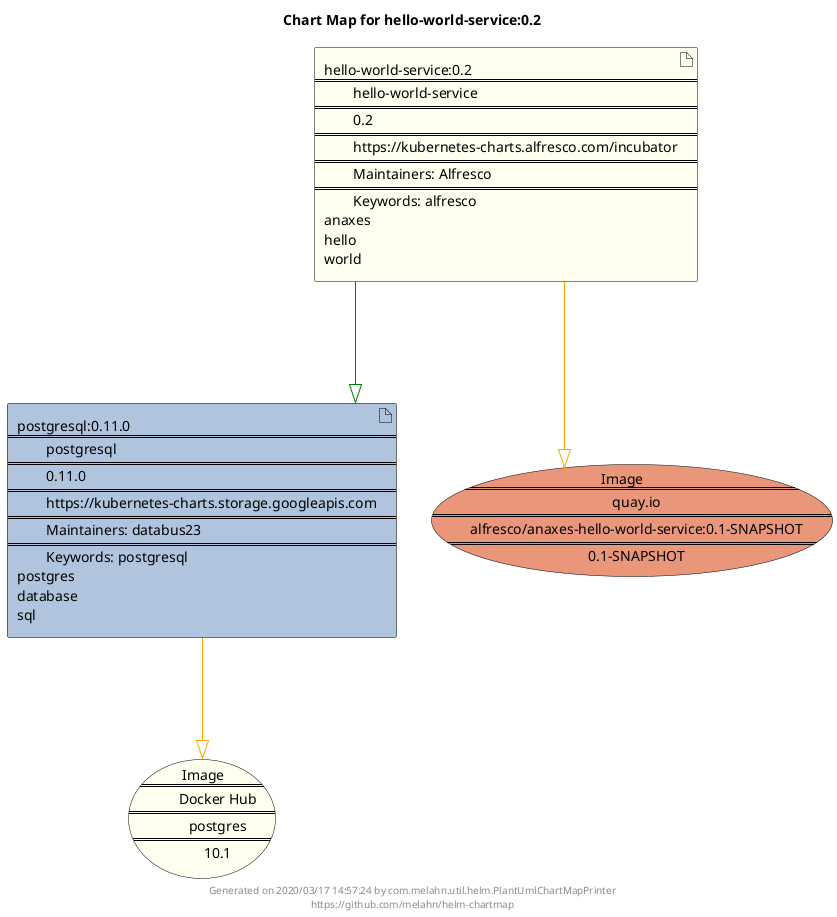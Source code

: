 @startuml
skinparam linetype ortho
skinparam backgroundColor white
skinparam usecaseBorderColor black
skinparam usecaseArrowColor LightSlateGray
skinparam artifactBorderColor black
skinparam artifactArrowColor LightSlateGray

title Chart Map for hello-world-service:0.2

'There are 2 referenced Helm Charts
artifact "postgresql:0.11.0\n====\n\tpostgresql\n====\n\t0.11.0\n====\n\thttps://kubernetes-charts.storage.googleapis.com\n====\n\tMaintainers: databus23\n====\n\tKeywords: postgresql\npostgres\ndatabase\nsql" as postgresql_0_11_0 #LightSteelBlue
artifact "hello-world-service:0.2\n====\n\thello-world-service\n====\n\t0.2\n====\n\thttps://kubernetes-charts.alfresco.com/incubator\n====\n\tMaintainers: Alfresco\n====\n\tKeywords: alfresco\nanaxes\nhello\nworld" as hello_world_service_0_2 #Ivory

'There are 2 referenced Docker Images
usecase "Image\n====\n\tquay.io\n====\n\talfresco/anaxes-hello-world-service:0.1-SNAPSHOT\n====\n\t0.1-SNAPSHOT" as quay_io_alfresco_anaxes_hello_world_service_0_1_SNAPSHOT #DarkSalmon
usecase "Image\n====\n\tDocker Hub\n====\n\tpostgres\n====\n\t10.1" as postgres_10_1 #Ivory

'Chart Dependencies
hello_world_service_0_2--[#green]-|>postgresql_0_11_0
postgresql_0_11_0--[#orange]-|>postgres_10_1
hello_world_service_0_2--[#orange]-|>quay_io_alfresco_anaxes_hello_world_service_0_1_SNAPSHOT

center footer Generated on 2020/03/17 14:57:24 by com.melahn.util.helm.PlantUmlChartMapPrinter\nhttps://github.com/melahn/helm-chartmap
@enduml
